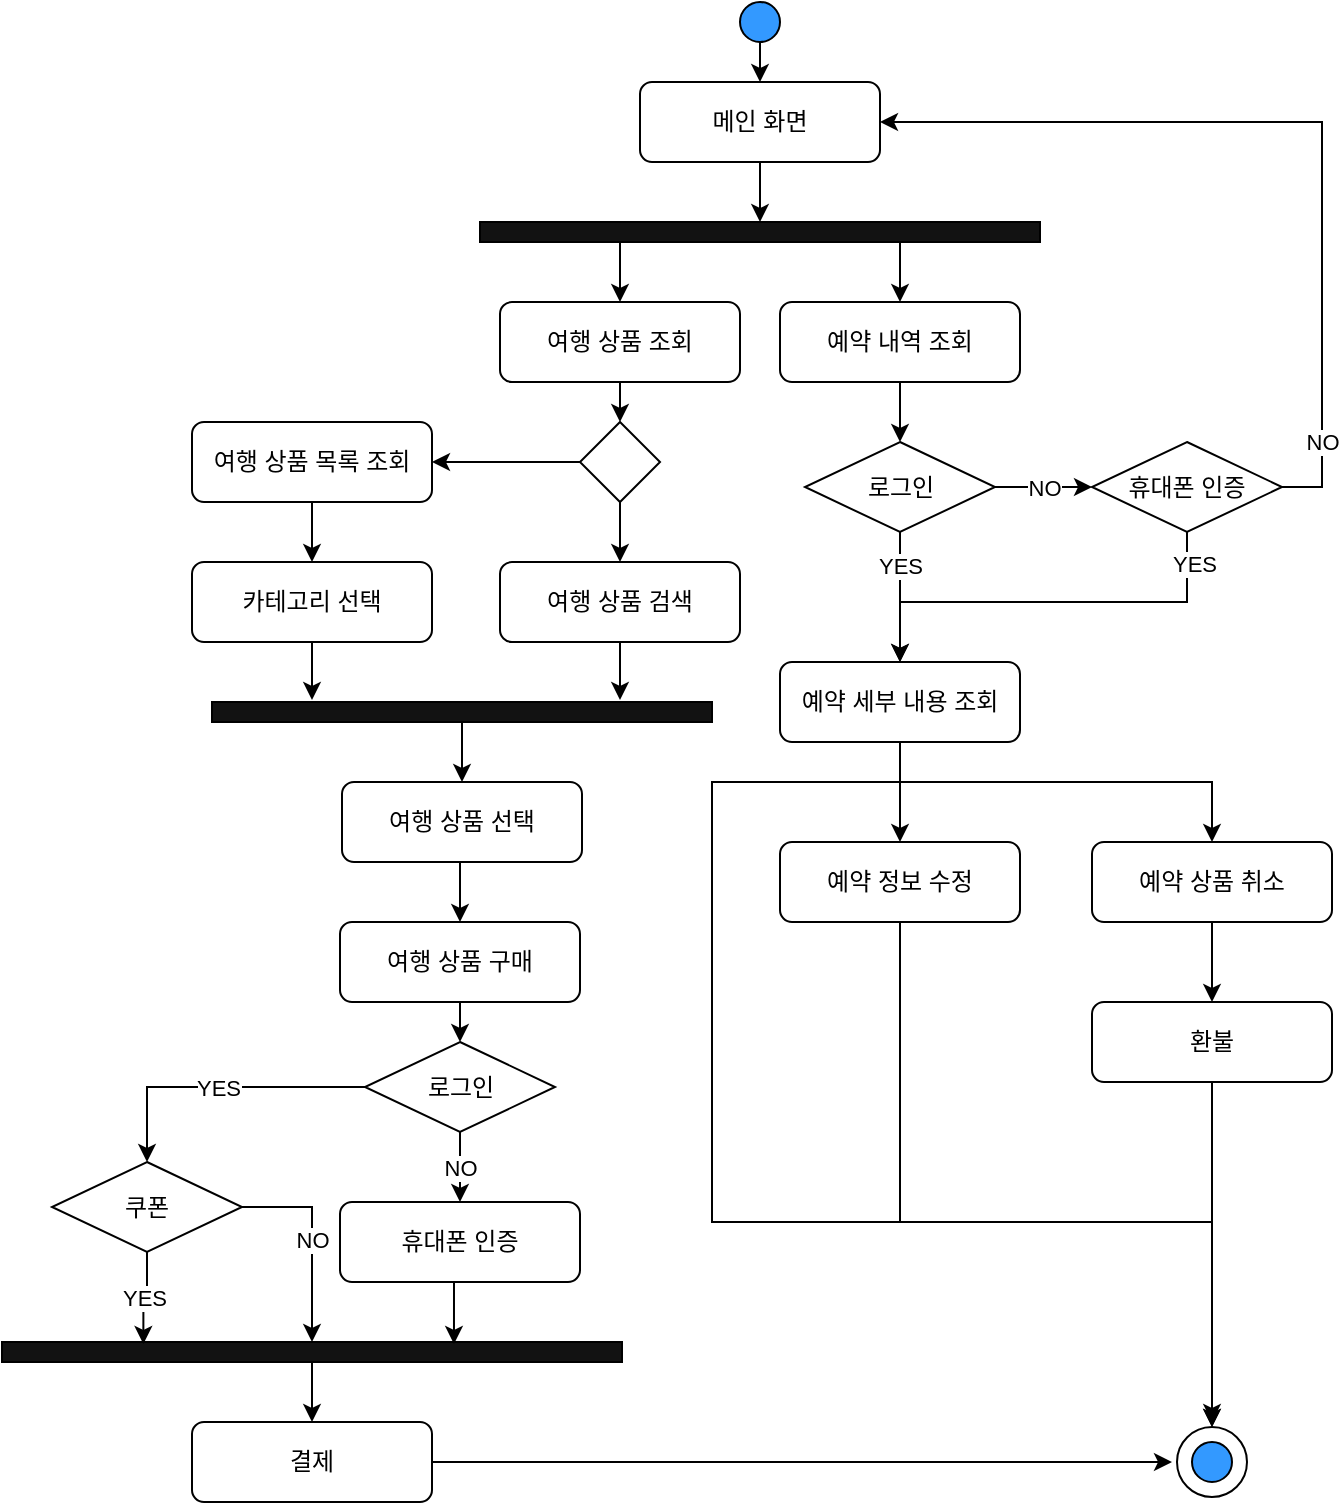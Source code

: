 <mxfile version="22.0.8" type="github">
  <diagram name="페이지-1" id="TN5AKw6U-QQQKgMi7nGR">
    <mxGraphModel dx="857" dy="740" grid="1" gridSize="10" guides="1" tooltips="1" connect="1" arrows="1" fold="1" page="1" pageScale="1" pageWidth="827" pageHeight="1169" math="0" shadow="0">
      <root>
        <mxCell id="0" />
        <mxCell id="1" parent="0" />
        <mxCell id="sBylLuwAz_yNocwkfArh-3" style="edgeStyle=orthogonalEdgeStyle;rounded=0;orthogonalLoop=1;jettySize=auto;html=1;exitX=0.5;exitY=1;exitDx=0;exitDy=0;entryX=0.5;entryY=0;entryDx=0;entryDy=0;" edge="1" parent="1" source="sBylLuwAz_yNocwkfArh-1" target="sBylLuwAz_yNocwkfArh-2">
          <mxGeometry relative="1" as="geometry" />
        </mxCell>
        <mxCell id="sBylLuwAz_yNocwkfArh-1" value="" style="ellipse;whiteSpace=wrap;html=1;aspect=fixed;fillColor=#3399FF;" vertex="1" parent="1">
          <mxGeometry x="404" y="30" width="20" height="20" as="geometry" />
        </mxCell>
        <mxCell id="sBylLuwAz_yNocwkfArh-5" style="edgeStyle=orthogonalEdgeStyle;rounded=0;orthogonalLoop=1;jettySize=auto;html=1;exitX=0.5;exitY=1;exitDx=0;exitDy=0;entryX=0.5;entryY=0;entryDx=0;entryDy=0;" edge="1" parent="1" source="sBylLuwAz_yNocwkfArh-2" target="sBylLuwAz_yNocwkfArh-4">
          <mxGeometry relative="1" as="geometry" />
        </mxCell>
        <mxCell id="sBylLuwAz_yNocwkfArh-2" value="메인 화면" style="rounded=1;whiteSpace=wrap;html=1;" vertex="1" parent="1">
          <mxGeometry x="354" y="70" width="120" height="40" as="geometry" />
        </mxCell>
        <mxCell id="sBylLuwAz_yNocwkfArh-8" style="edgeStyle=orthogonalEdgeStyle;rounded=0;orthogonalLoop=1;jettySize=auto;html=1;exitX=0.25;exitY=1;exitDx=0;exitDy=0;entryX=0.5;entryY=0;entryDx=0;entryDy=0;" edge="1" parent="1" source="sBylLuwAz_yNocwkfArh-4" target="sBylLuwAz_yNocwkfArh-7">
          <mxGeometry relative="1" as="geometry" />
        </mxCell>
        <mxCell id="sBylLuwAz_yNocwkfArh-9" style="edgeStyle=orthogonalEdgeStyle;rounded=0;orthogonalLoop=1;jettySize=auto;html=1;exitX=0.75;exitY=1;exitDx=0;exitDy=0;entryX=0.5;entryY=0;entryDx=0;entryDy=0;" edge="1" parent="1" source="sBylLuwAz_yNocwkfArh-4" target="sBylLuwAz_yNocwkfArh-6">
          <mxGeometry relative="1" as="geometry" />
        </mxCell>
        <mxCell id="sBylLuwAz_yNocwkfArh-4" value="" style="rounded=0;whiteSpace=wrap;html=1;fillColor=#121212;" vertex="1" parent="1">
          <mxGeometry x="274" y="140" width="280" height="10" as="geometry" />
        </mxCell>
        <mxCell id="sBylLuwAz_yNocwkfArh-58" style="edgeStyle=orthogonalEdgeStyle;rounded=0;orthogonalLoop=1;jettySize=auto;html=1;exitX=0.5;exitY=1;exitDx=0;exitDy=0;entryX=0.5;entryY=0;entryDx=0;entryDy=0;" edge="1" parent="1" source="sBylLuwAz_yNocwkfArh-6" target="sBylLuwAz_yNocwkfArh-57">
          <mxGeometry relative="1" as="geometry" />
        </mxCell>
        <mxCell id="sBylLuwAz_yNocwkfArh-6" value="예약 내역 조회" style="rounded=1;whiteSpace=wrap;html=1;" vertex="1" parent="1">
          <mxGeometry x="424" y="180" width="120" height="40" as="geometry" />
        </mxCell>
        <mxCell id="sBylLuwAz_yNocwkfArh-11" style="edgeStyle=orthogonalEdgeStyle;rounded=0;orthogonalLoop=1;jettySize=auto;html=1;exitX=0.5;exitY=1;exitDx=0;exitDy=0;entryX=0.5;entryY=0;entryDx=0;entryDy=0;" edge="1" parent="1" source="sBylLuwAz_yNocwkfArh-7" target="sBylLuwAz_yNocwkfArh-10">
          <mxGeometry relative="1" as="geometry" />
        </mxCell>
        <mxCell id="sBylLuwAz_yNocwkfArh-7" value="여행 상품 조회" style="rounded=1;whiteSpace=wrap;html=1;" vertex="1" parent="1">
          <mxGeometry x="284" y="180" width="120" height="40" as="geometry" />
        </mxCell>
        <mxCell id="sBylLuwAz_yNocwkfArh-22" style="edgeStyle=orthogonalEdgeStyle;rounded=0;orthogonalLoop=1;jettySize=auto;html=1;exitX=0;exitY=0.5;exitDx=0;exitDy=0;entryX=1;entryY=0.5;entryDx=0;entryDy=0;" edge="1" parent="1" source="sBylLuwAz_yNocwkfArh-10" target="sBylLuwAz_yNocwkfArh-15">
          <mxGeometry relative="1" as="geometry" />
        </mxCell>
        <mxCell id="sBylLuwAz_yNocwkfArh-23" style="edgeStyle=orthogonalEdgeStyle;rounded=0;orthogonalLoop=1;jettySize=auto;html=1;exitX=0.5;exitY=1;exitDx=0;exitDy=0;entryX=0.5;entryY=0;entryDx=0;entryDy=0;" edge="1" parent="1" source="sBylLuwAz_yNocwkfArh-10" target="sBylLuwAz_yNocwkfArh-16">
          <mxGeometry relative="1" as="geometry" />
        </mxCell>
        <mxCell id="sBylLuwAz_yNocwkfArh-10" value="" style="rhombus;whiteSpace=wrap;html=1;" vertex="1" parent="1">
          <mxGeometry x="324" y="240" width="40" height="40" as="geometry" />
        </mxCell>
        <mxCell id="sBylLuwAz_yNocwkfArh-24" style="edgeStyle=orthogonalEdgeStyle;rounded=0;orthogonalLoop=1;jettySize=auto;html=1;exitX=0.5;exitY=1;exitDx=0;exitDy=0;entryX=0.5;entryY=0;entryDx=0;entryDy=0;" edge="1" parent="1" source="sBylLuwAz_yNocwkfArh-15" target="sBylLuwAz_yNocwkfArh-17">
          <mxGeometry relative="1" as="geometry" />
        </mxCell>
        <mxCell id="sBylLuwAz_yNocwkfArh-15" value="여행 상품 목록 조회" style="rounded=1;whiteSpace=wrap;html=1;" vertex="1" parent="1">
          <mxGeometry x="130" y="240" width="120" height="40" as="geometry" />
        </mxCell>
        <mxCell id="sBylLuwAz_yNocwkfArh-16" value="여행 상품 검색" style="rounded=1;whiteSpace=wrap;html=1;" vertex="1" parent="1">
          <mxGeometry x="284" y="310" width="120" height="40" as="geometry" />
        </mxCell>
        <mxCell id="sBylLuwAz_yNocwkfArh-17" value="카테고리 선택" style="rounded=1;whiteSpace=wrap;html=1;" vertex="1" parent="1">
          <mxGeometry x="130" y="310" width="120" height="40" as="geometry" />
        </mxCell>
        <mxCell id="sBylLuwAz_yNocwkfArh-56" style="edgeStyle=orthogonalEdgeStyle;rounded=0;orthogonalLoop=1;jettySize=auto;html=1;exitX=0.5;exitY=1;exitDx=0;exitDy=0;entryX=0.5;entryY=0;entryDx=0;entryDy=0;" edge="1" parent="1" source="sBylLuwAz_yNocwkfArh-18" target="sBylLuwAz_yNocwkfArh-53">
          <mxGeometry relative="1" as="geometry">
            <Array as="points">
              <mxPoint x="484" y="640" />
              <mxPoint x="640" y="640" />
            </Array>
          </mxGeometry>
        </mxCell>
        <mxCell id="sBylLuwAz_yNocwkfArh-18" value="예약 정보 수정" style="rounded=1;whiteSpace=wrap;html=1;" vertex="1" parent="1">
          <mxGeometry x="424" y="450" width="120" height="40" as="geometry" />
        </mxCell>
        <mxCell id="sBylLuwAz_yNocwkfArh-32" style="edgeStyle=orthogonalEdgeStyle;rounded=0;orthogonalLoop=1;jettySize=auto;html=1;exitX=0.5;exitY=1;exitDx=0;exitDy=0;entryX=0.5;entryY=0;entryDx=0;entryDy=0;" edge="1" parent="1" source="sBylLuwAz_yNocwkfArh-20" target="sBylLuwAz_yNocwkfArh-21">
          <mxGeometry relative="1" as="geometry" />
        </mxCell>
        <mxCell id="sBylLuwAz_yNocwkfArh-20" value="예약 상품 취소" style="rounded=1;whiteSpace=wrap;html=1;" vertex="1" parent="1">
          <mxGeometry x="580" y="450" width="120" height="40" as="geometry" />
        </mxCell>
        <mxCell id="sBylLuwAz_yNocwkfArh-55" style="edgeStyle=orthogonalEdgeStyle;rounded=0;orthogonalLoop=1;jettySize=auto;html=1;exitX=0.5;exitY=1;exitDx=0;exitDy=0;entryX=0.5;entryY=0;entryDx=0;entryDy=0;" edge="1" parent="1" source="sBylLuwAz_yNocwkfArh-21" target="sBylLuwAz_yNocwkfArh-53">
          <mxGeometry relative="1" as="geometry" />
        </mxCell>
        <mxCell id="sBylLuwAz_yNocwkfArh-21" value="환불" style="rounded=1;whiteSpace=wrap;html=1;" vertex="1" parent="1">
          <mxGeometry x="580" y="530" width="120" height="40" as="geometry" />
        </mxCell>
        <mxCell id="sBylLuwAz_yNocwkfArh-35" style="edgeStyle=orthogonalEdgeStyle;rounded=0;orthogonalLoop=1;jettySize=auto;html=1;exitX=0.5;exitY=1;exitDx=0;exitDy=0;entryX=0.5;entryY=0;entryDx=0;entryDy=0;" edge="1" parent="1" source="sBylLuwAz_yNocwkfArh-26" target="sBylLuwAz_yNocwkfArh-33">
          <mxGeometry relative="1" as="geometry" />
        </mxCell>
        <mxCell id="sBylLuwAz_yNocwkfArh-26" value="" style="rounded=0;whiteSpace=wrap;html=1;fillColor=#121212;" vertex="1" parent="1">
          <mxGeometry x="140" y="380" width="250" height="10" as="geometry" />
        </mxCell>
        <mxCell id="sBylLuwAz_yNocwkfArh-28" style="edgeStyle=orthogonalEdgeStyle;rounded=0;orthogonalLoop=1;jettySize=auto;html=1;exitX=0.5;exitY=1;exitDx=0;exitDy=0;entryX=0.2;entryY=-0.1;entryDx=0;entryDy=0;entryPerimeter=0;" edge="1" parent="1" source="sBylLuwAz_yNocwkfArh-17" target="sBylLuwAz_yNocwkfArh-26">
          <mxGeometry relative="1" as="geometry" />
        </mxCell>
        <mxCell id="sBylLuwAz_yNocwkfArh-29" style="edgeStyle=orthogonalEdgeStyle;rounded=0;orthogonalLoop=1;jettySize=auto;html=1;exitX=0.5;exitY=1;exitDx=0;exitDy=0;entryX=0.816;entryY=-0.1;entryDx=0;entryDy=0;entryPerimeter=0;" edge="1" parent="1" source="sBylLuwAz_yNocwkfArh-16" target="sBylLuwAz_yNocwkfArh-26">
          <mxGeometry relative="1" as="geometry" />
        </mxCell>
        <mxCell id="sBylLuwAz_yNocwkfArh-36" style="edgeStyle=orthogonalEdgeStyle;rounded=0;orthogonalLoop=1;jettySize=auto;html=1;exitX=0.5;exitY=1;exitDx=0;exitDy=0;entryX=0.5;entryY=0;entryDx=0;entryDy=0;" edge="1" parent="1" source="sBylLuwAz_yNocwkfArh-33" target="sBylLuwAz_yNocwkfArh-34">
          <mxGeometry relative="1" as="geometry" />
        </mxCell>
        <mxCell id="sBylLuwAz_yNocwkfArh-33" value="여행 상품 선택" style="rounded=1;whiteSpace=wrap;html=1;" vertex="1" parent="1">
          <mxGeometry x="205" y="420" width="120" height="40" as="geometry" />
        </mxCell>
        <mxCell id="sBylLuwAz_yNocwkfArh-38" style="edgeStyle=orthogonalEdgeStyle;rounded=0;orthogonalLoop=1;jettySize=auto;html=1;exitX=0.5;exitY=1;exitDx=0;exitDy=0;entryX=0.5;entryY=0;entryDx=0;entryDy=0;" edge="1" parent="1" source="sBylLuwAz_yNocwkfArh-34" target="sBylLuwAz_yNocwkfArh-37">
          <mxGeometry relative="1" as="geometry" />
        </mxCell>
        <mxCell id="sBylLuwAz_yNocwkfArh-34" value="여행 상품 구매" style="rounded=1;whiteSpace=wrap;html=1;" vertex="1" parent="1">
          <mxGeometry x="204" y="490" width="120" height="40" as="geometry" />
        </mxCell>
        <mxCell id="sBylLuwAz_yNocwkfArh-43" value="YES" style="edgeStyle=orthogonalEdgeStyle;rounded=0;orthogonalLoop=1;jettySize=auto;html=1;exitX=0;exitY=0.5;exitDx=0;exitDy=0;entryX=0.5;entryY=0;entryDx=0;entryDy=0;" edge="1" parent="1" source="sBylLuwAz_yNocwkfArh-37" target="sBylLuwAz_yNocwkfArh-41">
          <mxGeometry relative="1" as="geometry" />
        </mxCell>
        <mxCell id="sBylLuwAz_yNocwkfArh-67" value="NO" style="edgeStyle=orthogonalEdgeStyle;rounded=0;orthogonalLoop=1;jettySize=auto;html=1;exitX=0.5;exitY=1;exitDx=0;exitDy=0;entryX=0.5;entryY=0;entryDx=0;entryDy=0;" edge="1" parent="1" source="sBylLuwAz_yNocwkfArh-37" target="sBylLuwAz_yNocwkfArh-65">
          <mxGeometry relative="1" as="geometry" />
        </mxCell>
        <mxCell id="sBylLuwAz_yNocwkfArh-37" value="로그인" style="rhombus;whiteSpace=wrap;html=1;" vertex="1" parent="1">
          <mxGeometry x="216.5" y="550" width="95" height="45" as="geometry" />
        </mxCell>
        <mxCell id="sBylLuwAz_yNocwkfArh-51" style="edgeStyle=orthogonalEdgeStyle;rounded=0;orthogonalLoop=1;jettySize=auto;html=1;exitX=0.5;exitY=1;exitDx=0;exitDy=0;entryX=0.5;entryY=0;entryDx=0;entryDy=0;" edge="1" parent="1" source="sBylLuwAz_yNocwkfArh-40" target="sBylLuwAz_yNocwkfArh-50">
          <mxGeometry relative="1" as="geometry" />
        </mxCell>
        <mxCell id="sBylLuwAz_yNocwkfArh-40" value="" style="rounded=0;whiteSpace=wrap;html=1;fillColor=#121212;" vertex="1" parent="1">
          <mxGeometry x="35" y="700" width="310" height="10" as="geometry" />
        </mxCell>
        <mxCell id="sBylLuwAz_yNocwkfArh-48" value="NO" style="edgeStyle=orthogonalEdgeStyle;rounded=0;orthogonalLoop=1;jettySize=auto;html=1;exitX=1;exitY=0.5;exitDx=0;exitDy=0;entryX=0.5;entryY=0;entryDx=0;entryDy=0;" edge="1" parent="1" source="sBylLuwAz_yNocwkfArh-41" target="sBylLuwAz_yNocwkfArh-40">
          <mxGeometry relative="1" as="geometry" />
        </mxCell>
        <mxCell id="sBylLuwAz_yNocwkfArh-41" value="쿠폰" style="rhombus;whiteSpace=wrap;html=1;" vertex="1" parent="1">
          <mxGeometry x="60" y="610" width="95" height="45" as="geometry" />
        </mxCell>
        <mxCell id="sBylLuwAz_yNocwkfArh-46" value="YES" style="edgeStyle=orthogonalEdgeStyle;rounded=0;orthogonalLoop=1;jettySize=auto;html=1;exitX=0.5;exitY=1;exitDx=0;exitDy=0;entryX=0.228;entryY=0.1;entryDx=0;entryDy=0;entryPerimeter=0;" edge="1" parent="1" source="sBylLuwAz_yNocwkfArh-41" target="sBylLuwAz_yNocwkfArh-40">
          <mxGeometry relative="1" as="geometry" />
        </mxCell>
        <mxCell id="sBylLuwAz_yNocwkfArh-54" style="edgeStyle=orthogonalEdgeStyle;rounded=0;orthogonalLoop=1;jettySize=auto;html=1;exitX=1;exitY=0.5;exitDx=0;exitDy=0;" edge="1" parent="1" source="sBylLuwAz_yNocwkfArh-50">
          <mxGeometry relative="1" as="geometry">
            <mxPoint x="620" y="760" as="targetPoint" />
          </mxGeometry>
        </mxCell>
        <mxCell id="sBylLuwAz_yNocwkfArh-50" value="결제" style="rounded=1;whiteSpace=wrap;html=1;" vertex="1" parent="1">
          <mxGeometry x="130" y="740" width="120" height="40" as="geometry" />
        </mxCell>
        <mxCell id="sBylLuwAz_yNocwkfArh-53" value="" style="ellipse;whiteSpace=wrap;html=1;aspect=fixed;" vertex="1" parent="1">
          <mxGeometry x="622.5" y="742.5" width="35" height="35" as="geometry" />
        </mxCell>
        <mxCell id="sBylLuwAz_yNocwkfArh-52" value="" style="ellipse;whiteSpace=wrap;html=1;aspect=fixed;fillColor=#3399FF;" vertex="1" parent="1">
          <mxGeometry x="630" y="750" width="20" height="20" as="geometry" />
        </mxCell>
        <mxCell id="sBylLuwAz_yNocwkfArh-59" value="YES" style="edgeStyle=orthogonalEdgeStyle;rounded=0;orthogonalLoop=1;jettySize=auto;html=1;exitX=0.5;exitY=1;exitDx=0;exitDy=0;entryX=0.5;entryY=0;entryDx=0;entryDy=0;entryPerimeter=0;" edge="1" parent="1" source="sBylLuwAz_yNocwkfArh-57" target="sBylLuwAz_yNocwkfArh-75">
          <mxGeometry x="-0.5" relative="1" as="geometry">
            <mxPoint x="484" y="355" as="targetPoint" />
            <mxPoint as="offset" />
          </mxGeometry>
        </mxCell>
        <mxCell id="sBylLuwAz_yNocwkfArh-72" value="NO" style="edgeStyle=orthogonalEdgeStyle;rounded=0;orthogonalLoop=1;jettySize=auto;html=1;exitX=1;exitY=0.5;exitDx=0;exitDy=0;entryX=0;entryY=0.5;entryDx=0;entryDy=0;" edge="1" parent="1" source="sBylLuwAz_yNocwkfArh-57" target="sBylLuwAz_yNocwkfArh-71">
          <mxGeometry relative="1" as="geometry" />
        </mxCell>
        <mxCell id="sBylLuwAz_yNocwkfArh-57" value="로그인" style="rhombus;whiteSpace=wrap;html=1;" vertex="1" parent="1">
          <mxGeometry x="436.5" y="250" width="95" height="45" as="geometry" />
        </mxCell>
        <mxCell id="sBylLuwAz_yNocwkfArh-65" value="휴대폰 인증" style="rounded=1;whiteSpace=wrap;html=1;" vertex="1" parent="1">
          <mxGeometry x="204" y="630" width="120" height="40" as="geometry" />
        </mxCell>
        <mxCell id="sBylLuwAz_yNocwkfArh-70" style="edgeStyle=orthogonalEdgeStyle;rounded=0;orthogonalLoop=1;jettySize=auto;html=1;exitX=0.5;exitY=1;exitDx=0;exitDy=0;entryX=0.729;entryY=0.1;entryDx=0;entryDy=0;entryPerimeter=0;" edge="1" parent="1" source="sBylLuwAz_yNocwkfArh-65" target="sBylLuwAz_yNocwkfArh-40">
          <mxGeometry relative="1" as="geometry" />
        </mxCell>
        <mxCell id="sBylLuwAz_yNocwkfArh-73" value="YES" style="edgeStyle=orthogonalEdgeStyle;rounded=0;orthogonalLoop=1;jettySize=auto;html=1;exitX=0.5;exitY=1;exitDx=0;exitDy=0;entryX=0.5;entryY=0;entryDx=0;entryDy=0;" edge="1" parent="1" source="sBylLuwAz_yNocwkfArh-71" target="sBylLuwAz_yNocwkfArh-75">
          <mxGeometry x="-0.853" y="3" relative="1" as="geometry">
            <mxPoint x="484" y="355" as="targetPoint" />
            <Array as="points">
              <mxPoint x="628" y="330" />
              <mxPoint x="484" y="330" />
            </Array>
            <mxPoint as="offset" />
          </mxGeometry>
        </mxCell>
        <mxCell id="sBylLuwAz_yNocwkfArh-74" value="NO" style="edgeStyle=orthogonalEdgeStyle;rounded=0;orthogonalLoop=1;jettySize=auto;html=1;exitX=1;exitY=0.5;exitDx=0;exitDy=0;entryX=1;entryY=0.5;entryDx=0;entryDy=0;" edge="1" parent="1" source="sBylLuwAz_yNocwkfArh-71" target="sBylLuwAz_yNocwkfArh-2">
          <mxGeometry x="-0.799" relative="1" as="geometry">
            <mxPoint as="offset" />
          </mxGeometry>
        </mxCell>
        <mxCell id="sBylLuwAz_yNocwkfArh-71" value="휴대폰 인증" style="rhombus;whiteSpace=wrap;html=1;" vertex="1" parent="1">
          <mxGeometry x="580" y="250" width="95" height="45" as="geometry" />
        </mxCell>
        <mxCell id="sBylLuwAz_yNocwkfArh-76" style="edgeStyle=orthogonalEdgeStyle;rounded=0;orthogonalLoop=1;jettySize=auto;html=1;exitX=0.5;exitY=1;exitDx=0;exitDy=0;entryX=0.5;entryY=0;entryDx=0;entryDy=0;" edge="1" parent="1" source="sBylLuwAz_yNocwkfArh-75" target="sBylLuwAz_yNocwkfArh-18">
          <mxGeometry relative="1" as="geometry" />
        </mxCell>
        <mxCell id="sBylLuwAz_yNocwkfArh-77" style="edgeStyle=orthogonalEdgeStyle;rounded=0;orthogonalLoop=1;jettySize=auto;html=1;exitX=0.5;exitY=1;exitDx=0;exitDy=0;entryX=0.5;entryY=0;entryDx=0;entryDy=0;" edge="1" parent="1" source="sBylLuwAz_yNocwkfArh-75" target="sBylLuwAz_yNocwkfArh-20">
          <mxGeometry relative="1" as="geometry">
            <Array as="points">
              <mxPoint x="484" y="420" />
              <mxPoint x="640" y="420" />
            </Array>
          </mxGeometry>
        </mxCell>
        <mxCell id="sBylLuwAz_yNocwkfArh-78" style="edgeStyle=orthogonalEdgeStyle;rounded=0;orthogonalLoop=1;jettySize=auto;html=1;exitX=0.5;exitY=1;exitDx=0;exitDy=0;" edge="1" parent="1" source="sBylLuwAz_yNocwkfArh-75">
          <mxGeometry relative="1" as="geometry">
            <mxPoint x="640" y="740" as="targetPoint" />
            <Array as="points">
              <mxPoint x="484" y="420" />
              <mxPoint x="390" y="420" />
              <mxPoint x="390" y="640" />
              <mxPoint x="640" y="640" />
            </Array>
          </mxGeometry>
        </mxCell>
        <mxCell id="sBylLuwAz_yNocwkfArh-75" value="예약 세부 내용 조회" style="rounded=1;whiteSpace=wrap;html=1;" vertex="1" parent="1">
          <mxGeometry x="424" y="360" width="120" height="40" as="geometry" />
        </mxCell>
      </root>
    </mxGraphModel>
  </diagram>
</mxfile>
